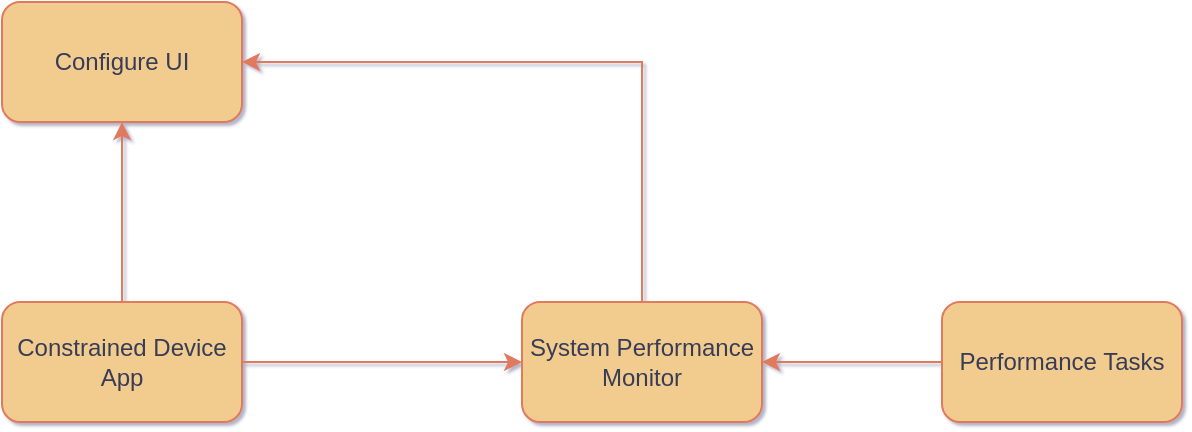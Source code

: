 <mxfile version="20.8.16" type="device"><diagram id="kgpKYQtTHZ0yAKxKKP6v" name="Page-1"><mxGraphModel dx="1150" dy="824" grid="1" gridSize="10" guides="1" tooltips="1" connect="1" arrows="1" fold="1" page="1" pageScale="1" pageWidth="850" pageHeight="1100" background="#ffffff" math="0" shadow="1"><root><mxCell id="0"/><mxCell id="1" parent="0"/><mxCell id="W0MbBOjBbQ_1bqbmlk8N-4" style="edgeStyle=orthogonalEdgeStyle;rounded=0;orthogonalLoop=1;jettySize=auto;html=1;entryX=0;entryY=0.5;entryDx=0;entryDy=0;strokeColor=#E07A5F;fontColor=default;fillColor=#F2CC8F;labelBackgroundColor=none;" edge="1" parent="1" source="W0MbBOjBbQ_1bqbmlk8N-1" target="W0MbBOjBbQ_1bqbmlk8N-2"><mxGeometry relative="1" as="geometry"/></mxCell><mxCell id="W0MbBOjBbQ_1bqbmlk8N-9" style="edgeStyle=orthogonalEdgeStyle;rounded=0;orthogonalLoop=1;jettySize=auto;html=1;entryX=0.5;entryY=1;entryDx=0;entryDy=0;strokeColor=#E07A5F;" edge="1" parent="1" source="W0MbBOjBbQ_1bqbmlk8N-1" target="W0MbBOjBbQ_1bqbmlk8N-7"><mxGeometry relative="1" as="geometry"/></mxCell><mxCell id="W0MbBOjBbQ_1bqbmlk8N-1" value="Constrained Device App&lt;br&gt;" style="rounded=1;whiteSpace=wrap;html=1;labelBackgroundColor=none;fillColor=#F2CC8F;strokeColor=#E07A5F;fontColor=#393C56;" vertex="1" parent="1"><mxGeometry x="80" y="180" width="120" height="60" as="geometry"/></mxCell><mxCell id="W0MbBOjBbQ_1bqbmlk8N-8" style="edgeStyle=orthogonalEdgeStyle;rounded=0;orthogonalLoop=1;jettySize=auto;html=1;entryX=1;entryY=0.5;entryDx=0;entryDy=0;fillColor=#ffe6cc;strokeColor=#E07A5F;" edge="1" parent="1" source="W0MbBOjBbQ_1bqbmlk8N-2" target="W0MbBOjBbQ_1bqbmlk8N-7"><mxGeometry relative="1" as="geometry"><Array as="points"><mxPoint x="400" y="60"/></Array></mxGeometry></mxCell><mxCell id="W0MbBOjBbQ_1bqbmlk8N-2" value="System Performance Monitor" style="rounded=1;whiteSpace=wrap;html=1;labelBackgroundColor=none;fillColor=#F2CC8F;strokeColor=#E07A5F;fontColor=#393C56;" vertex="1" parent="1"><mxGeometry x="340" y="180" width="120" height="60" as="geometry"/></mxCell><mxCell id="W0MbBOjBbQ_1bqbmlk8N-5" style="edgeStyle=orthogonalEdgeStyle;rounded=0;orthogonalLoop=1;jettySize=auto;html=1;entryX=1;entryY=0.5;entryDx=0;entryDy=0;strokeColor=#E07A5F;fontColor=default;fillColor=#F2CC8F;labelBackgroundColor=none;" edge="1" parent="1" source="W0MbBOjBbQ_1bqbmlk8N-3" target="W0MbBOjBbQ_1bqbmlk8N-2"><mxGeometry relative="1" as="geometry"/></mxCell><mxCell id="W0MbBOjBbQ_1bqbmlk8N-3" value="Performance Tasks&lt;br&gt;" style="rounded=1;whiteSpace=wrap;html=1;labelBackgroundColor=none;fillColor=#F2CC8F;strokeColor=#E07A5F;fontColor=#393C56;" vertex="1" parent="1"><mxGeometry x="550" y="180" width="120" height="60" as="geometry"/></mxCell><mxCell id="W0MbBOjBbQ_1bqbmlk8N-7" value="Configure UI" style="rounded=1;whiteSpace=wrap;html=1;labelBackgroundColor=none;fillColor=#F2CC8F;strokeColor=#E07A5F;fontColor=#393C56;" vertex="1" parent="1"><mxGeometry x="80" y="30" width="120" height="60" as="geometry"/></mxCell></root></mxGraphModel></diagram></mxfile>